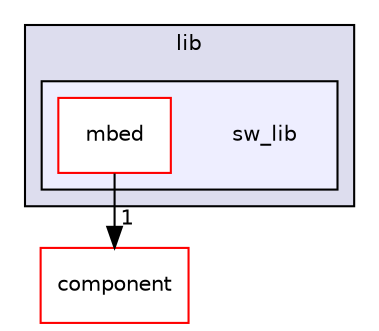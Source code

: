 digraph "sw_lib" {
  compound=true
  node [ fontsize="10", fontname="Helvetica"];
  edge [ labelfontsize="10", labelfontname="Helvetica"];
  subgraph clusterdir_467016183711ec67a0924a03f0be9cbd {
    graph [ bgcolor="#ddddee", pencolor="black", label="lib" fontname="Helvetica", fontsize="10", URL="dir_467016183711ec67a0924a03f0be9cbd.html"]
  subgraph clusterdir_91cf82b8388ba308ddfe17c7b1476a41 {
    graph [ bgcolor="#eeeeff", pencolor="black", label="" URL="dir_91cf82b8388ba308ddfe17c7b1476a41.html"];
    dir_91cf82b8388ba308ddfe17c7b1476a41 [shape=plaintext label="sw_lib"];
    dir_d752387d37b25b2ddfb0bd02d399f93a [shape=box label="mbed" color="red" fillcolor="white" style="filled" URL="dir_d752387d37b25b2ddfb0bd02d399f93a.html"];
  }
  }
  dir_da6bad2e2c5a50fa6b6edae596f8e89f [shape=box label="component" fillcolor="white" style="filled" color="red" URL="dir_da6bad2e2c5a50fa6b6edae596f8e89f.html"];
  dir_d752387d37b25b2ddfb0bd02d399f93a->dir_da6bad2e2c5a50fa6b6edae596f8e89f [headlabel="1", labeldistance=1.5 headhref="dir_000007_000014.html"];
}
